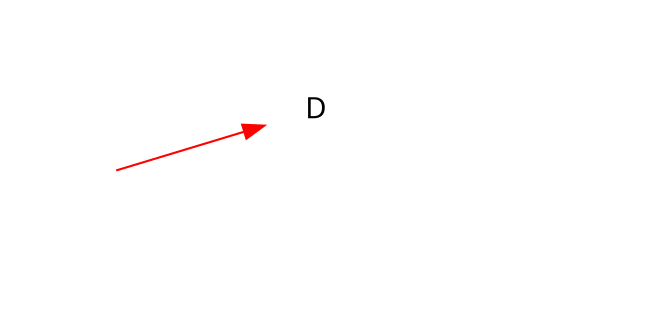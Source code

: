digraph G  {
  graph [bgcolor=transparent]
  rankdir=LR;
  B -> A [label="1m฿",constraint=false,fontname="ubuntu",fontcolor=white,color=white];
  A [fontname="ubuntu",fontcolor=white,color=white];
  B [fontname="ubuntu",fontcolor=white,color=white];
  C [fontname="ubuntu",fontcolor=white,color=white];
  D [fontname="ubuntu",fontcolor=black,color=white,style=filled,fillcolor=white];
  E [fontname="ubuntu",fontcolor=white,color=white];
  A -> D [fontname="ubuntu",color=red];
  A -> C [label="5m฿",fontname="ubuntu",fontcolor=white,color=white];
  C -> B [label="3m฿",fontname="ubuntu",fontcolor=white,color=white];
  C -> E [label="10m฿",fontname="ubuntu",fontcolor=white,color=white];
  D -> B [label="1m฿",fontname="ubuntu",fontcolor=white,color=white];
  D -> C [label="4m฿",fontname="ubuntu",fontcolor=white,color=white];
  {D C rank=same}
}
